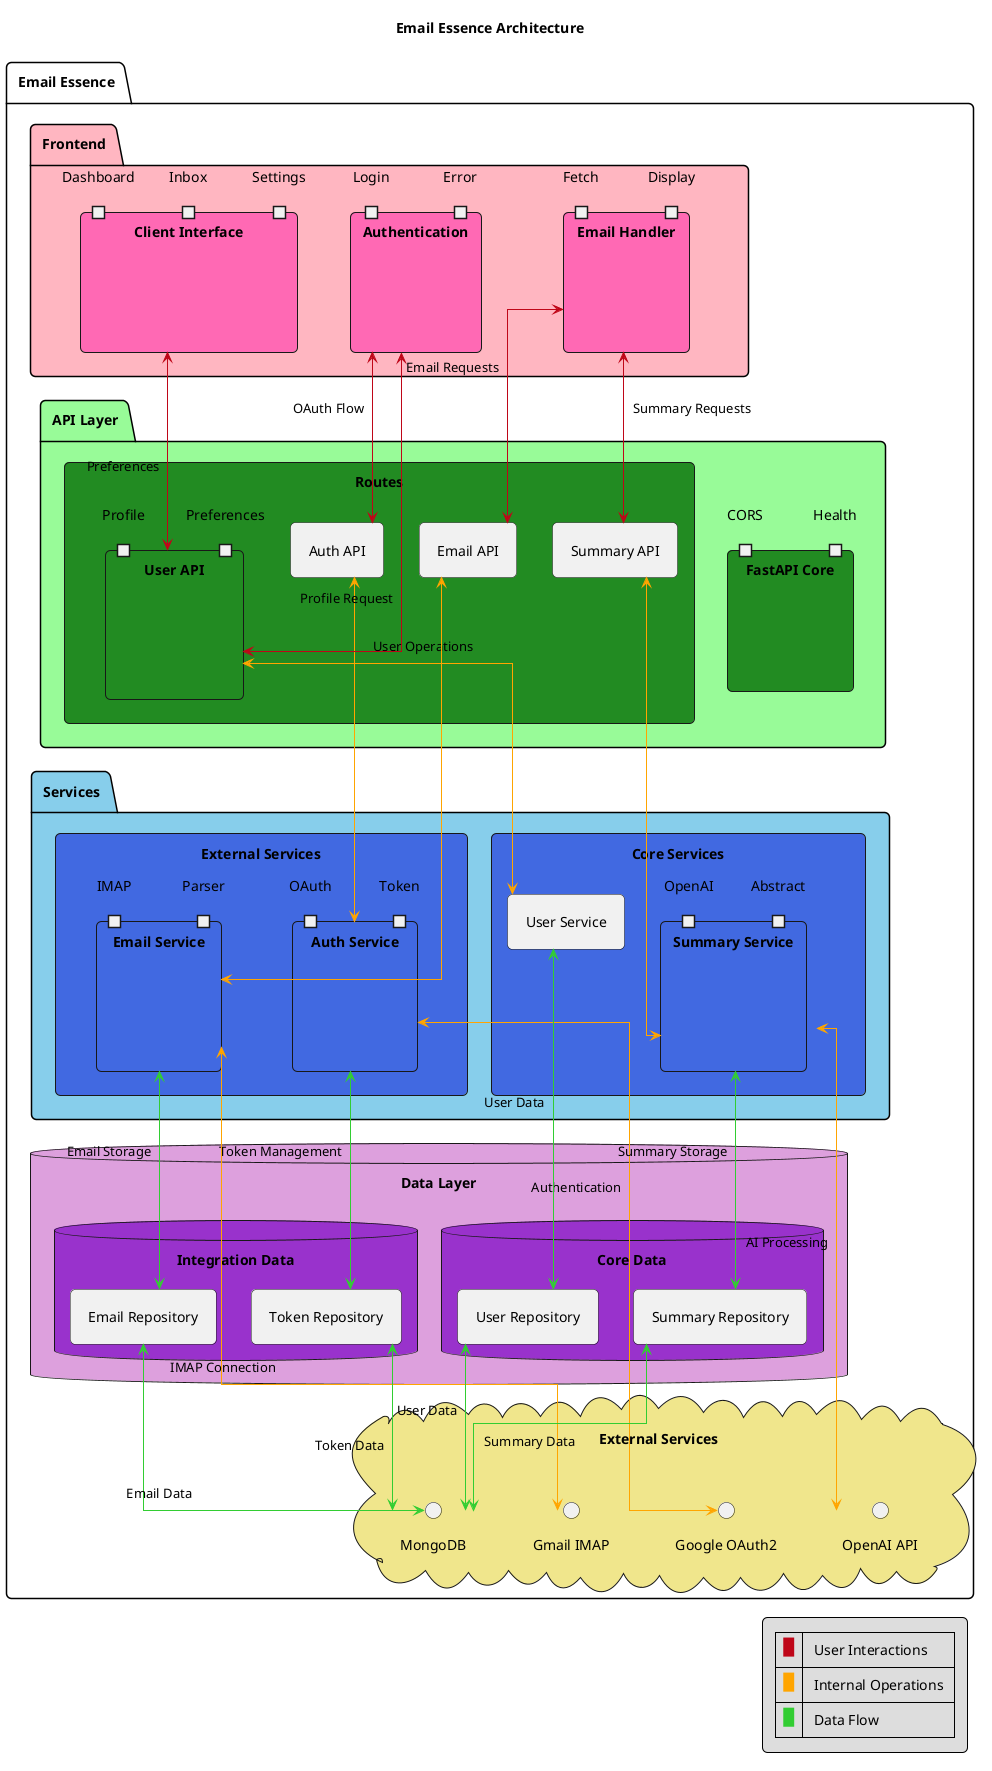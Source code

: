 @startuml
title Email Essence Architecture

' Use modern style
skinparam componentStyle rectangle
skinparam monochrome false
skinparam shadowing false
skinparam linetype ortho
skinparam padding 8
skinparam roundCorner 10

' Define arrow styles for the legend
legend right
|<back:#bf0618><color:#FFFFFF>   </color></back>| User Interactions |
|<back:#FFA500><color:#FFFFFF>   </color></back>| Internal Operations |
|<back:#32CD32><color:#FFFFFF>   </color></back>| Data Flow |
endlegend

' First, define the global boundary
package "Email Essence" {
  
  ' Presentation Layer
  package "Frontend" #FFB6C1 {
    ' Client Components
    component "Client Interface" as ClientUI #FF69B4 {
      portin "Dashboard" as DashboardPort
      portin "Inbox" as InboxPort
      portin "Settings" as SettingsPort
    }
    
    ' Auth Components
    component "Authentication" as Auth #FF69B4 {
      portin "Login" as LoginPort
      portin "Error" as ErrorPort
    }
    
    ' Email Components
    component "Email Handler" as EmailHandler #FF69B4 {
      portin "Fetch" as FetchPort
      portin "Display" as DisplayPort
    }
  }

  ' Middleware Layer
  package "API Layer" #98FB98 {
    component "FastAPI Core" as FastAPI #228B22 {
      port "CORS" as CORSPort
      port "Health" as HealthPort
    }
    
    ' Route Components
    component "Routes" as Routes #228B22 {
      component "Auth API" as AuthAPI
      component "User API" as UserAPI {
        port "Profile" as ProfilePort
        port "Preferences" as PrefsPort
      }
      component "Email API" as EmailAPI
      component "Summary API" as SummaryAPI
    }
  }

  ' Service Layer
  package "Services" #87CEEB {
    ' Core Services
    component "Core Services" as CoreServices #4169E1 {
      component "Summary Service" as SummaryService {
        port "OpenAI" as OpenAIPort
        port "Abstract" as AbstractPort
      }
      component "User Service" as UserService
    }
    
    ' Integration Services
    component "External Services" as ExternalServices #4169E1 {
      component "Email Service" as EmailService {
        port "IMAP" as IMAPPort
        port "Parser" as ParserPort
      }
      component "Auth Service" as AuthService {
        port "OAuth" as OAuthPort
        port "Token" as TokenPort
      }
    }
  }

  ' Repository Layer
  database "Data Layer" #DDA0DD {
    database "Core Data" as CoreData #9932CC {
      component "User Repository" as UserRepo
      component "Summary Repository" as SummaryRepo
    }
    database "Integration Data" as IntegrationData #9932CC {
      component "Email Repository" as EmailRepo
      component "Token Repository" as TokenRepo
    }
  }

  ' External Systems
  cloud "External Services" #F0E68C {
    interface "MongoDB" as MongoDB
    interface "OpenAI API" as OpenAIAPI
    interface "Gmail IMAP" as GmailIMAP
    interface "Google OAuth2" as GoogleOAuth
  }
}

' Authentication Flow
Auth <-[#bf0618]-> AuthAPI : "OAuth Flow"
AuthAPI <-[#FFA500]-> AuthService
AuthService <-[#FFA500]-> GoogleOAuth : "Authentication"
AuthService <-[#32CD32]-> TokenRepo : "Token Management"

' User Profile & Preferences Flow
Auth <-[#bf0618]-> UserAPI : "Profile Request"
UserAPI <-[#FFA500]-> UserService : "User Operations"
UserService <-[#32CD32]-> UserRepo : "User Data"
ClientUI <-[#bf0618]-> UserAPI : "Preferences"

' Email Operations Flow
EmailHandler <-[#bf0618]-> EmailAPI : "Email Requests"
EmailAPI <-[#FFA500]-> EmailService
EmailService <-[#FFA500]-> GmailIMAP : "IMAP Connection"
EmailService <-[#32CD32]-> EmailRepo : "Email Storage"

' Summary Generation Flow
EmailHandler <-[#bf0618]-> SummaryAPI : "Summary Requests"
SummaryAPI <-[#FFA500]-> SummaryService
SummaryService <-[#FFA500]-> OpenAIAPI : "AI Processing"
SummaryService <-[#32CD32]-> SummaryRepo : "Summary Storage"

' Data Persistence
UserRepo <-[#32CD32]-> MongoDB : "User Data"
TokenRepo <-[#32CD32]-> MongoDB : "Token Data"
EmailRepo <-[#32CD32]-> MongoDB : "Email Data"
SummaryRepo <-[#32CD32]-> MongoDB : "Summary Data"

@enduml 